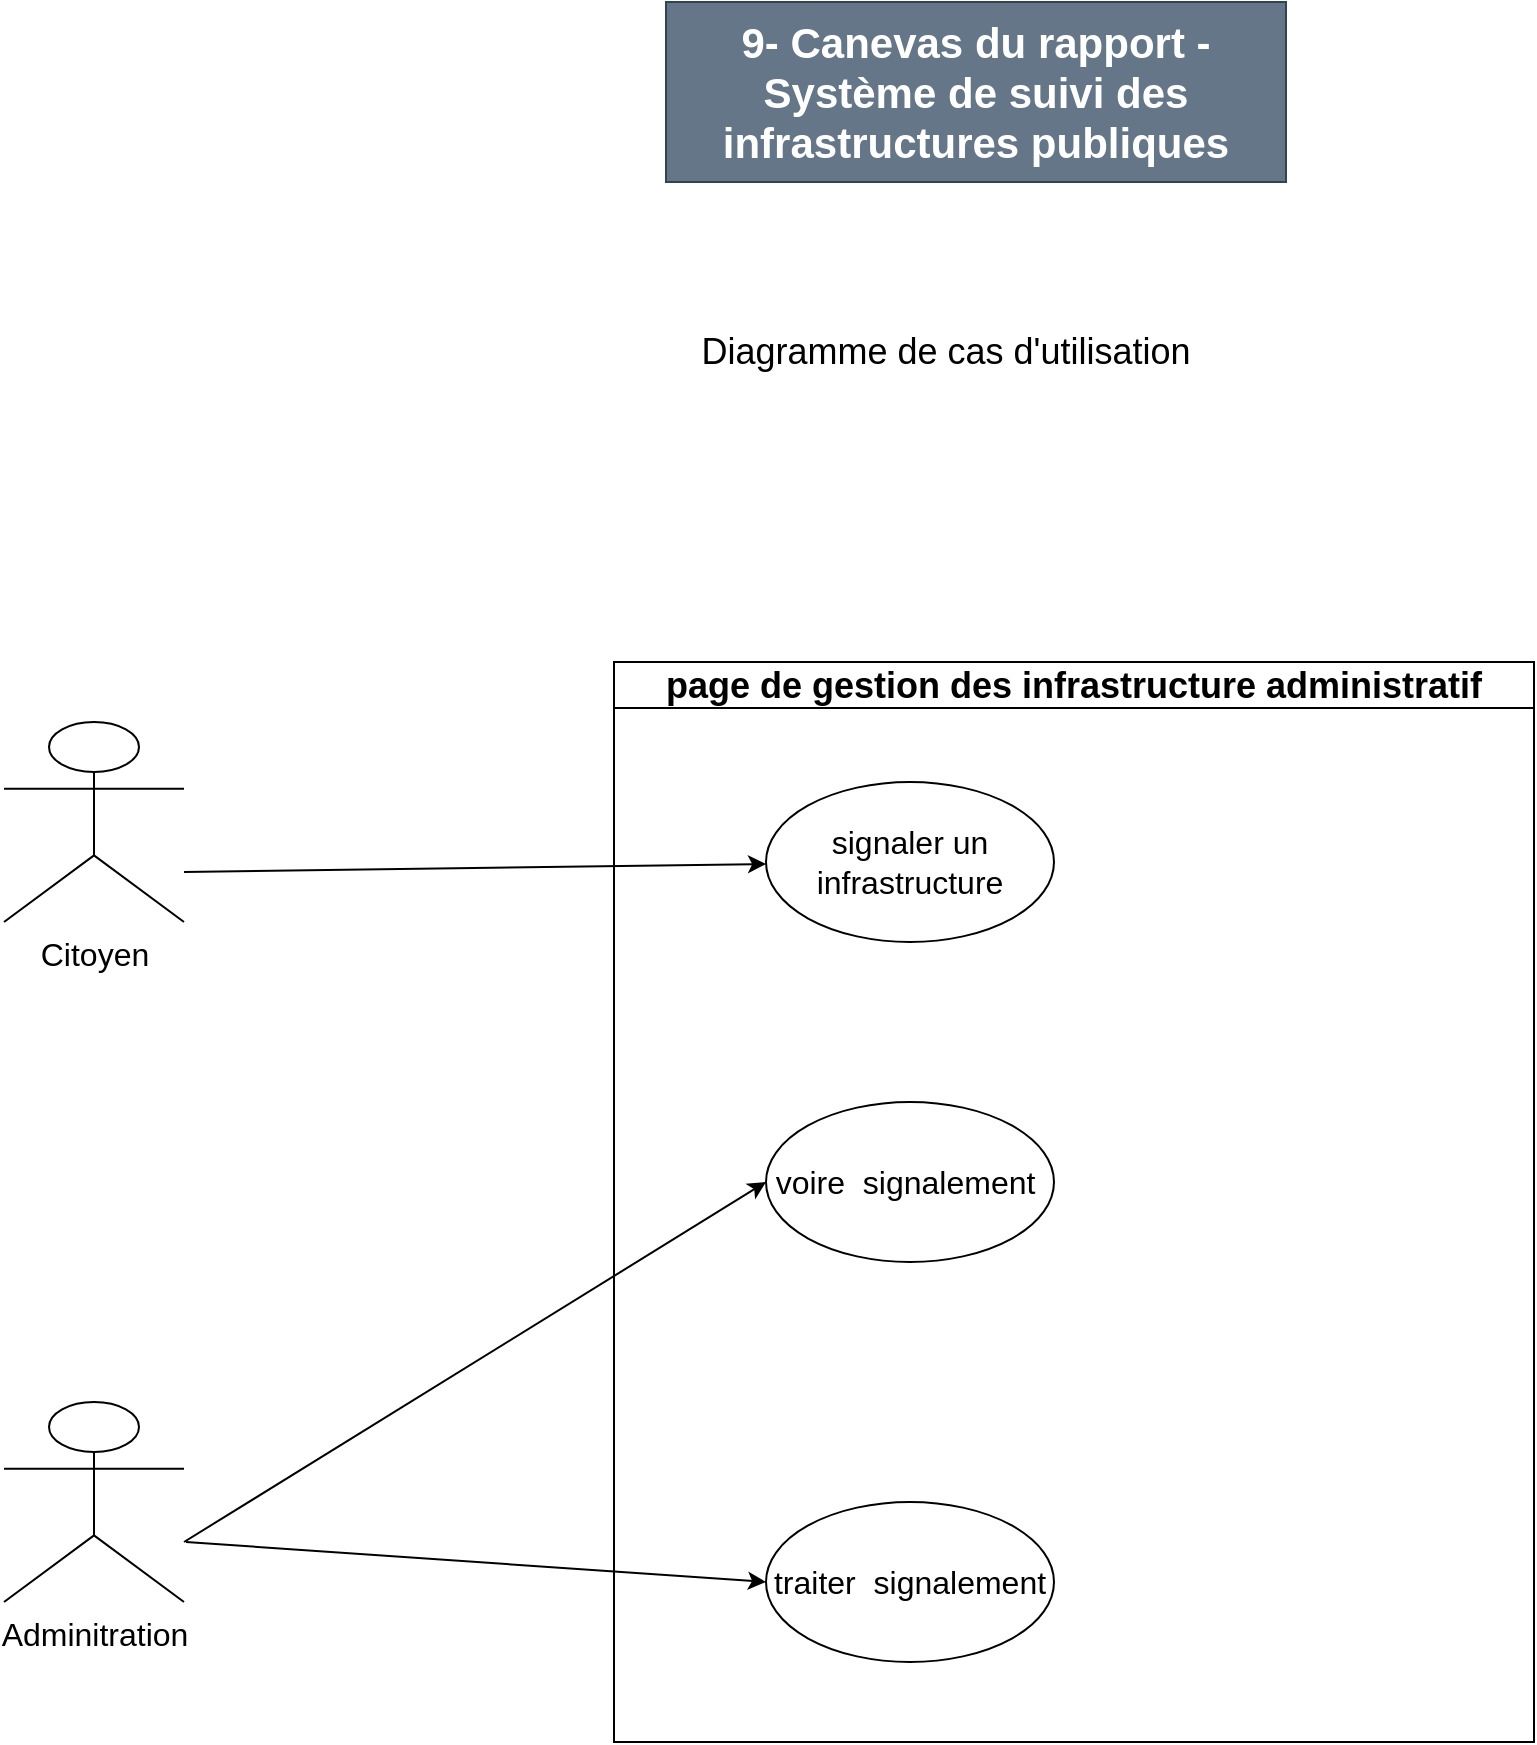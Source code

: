 <mxfile version="24.7.8">
  <diagram name="Page-1" id="-mZbdRDEz2WhvEpJLTff">
    <mxGraphModel dx="926" dy="1729" grid="1" gridSize="10" guides="1" tooltips="1" connect="1" arrows="1" fold="1" page="1" pageScale="1" pageWidth="827" pageHeight="1169" math="0" shadow="0">
      <root>
        <mxCell id="0" />
        <mxCell id="1" parent="0" />
        <mxCell id="FA6A5tUeGjfwHgSJ819P-8" value="&lt;font style=&quot;font-size: 21px;&quot;&gt;&lt;b&gt;9- Canevas du rapport - Système de suivi des infrastructures publiques&lt;/b&gt;&lt;/font&gt;" style="text;html=1;align=center;verticalAlign=middle;whiteSpace=wrap;rounded=0;fillColor=#647687;strokeColor=#314354;fontColor=#ffffff;" vertex="1" parent="1">
          <mxGeometry x="440" y="-220" width="310" height="90" as="geometry" />
        </mxCell>
        <mxCell id="FA6A5tUeGjfwHgSJ819P-10" value="&lt;font style=&quot;font-size: 18px;&quot;&gt;Diagramme de cas d&#39;utilisation&amp;nbsp;&lt;/font&gt;" style="text;html=1;align=center;verticalAlign=middle;whiteSpace=wrap;rounded=0;" vertex="1" parent="1">
          <mxGeometry x="450" y="-60" width="265" height="30" as="geometry" />
        </mxCell>
        <mxCell id="FA6A5tUeGjfwHgSJ819P-13" value="&lt;font style=&quot;font-size: 16px;&quot;&gt;Citoyen&lt;/font&gt;" style="shape=umlActor;verticalLabelPosition=bottom;verticalAlign=top;html=1;outlineConnect=0;" vertex="1" parent="1">
          <mxGeometry x="109" y="140" width="90" height="100" as="geometry" />
        </mxCell>
        <mxCell id="FA6A5tUeGjfwHgSJ819P-14" value="&lt;font style=&quot;font-size: 16px;&quot;&gt;Adminitration&lt;/font&gt;" style="shape=umlActor;verticalLabelPosition=bottom;verticalAlign=top;html=1;outlineConnect=0;" vertex="1" parent="1">
          <mxGeometry x="109" y="480" width="90" height="100" as="geometry" />
        </mxCell>
        <mxCell id="FA6A5tUeGjfwHgSJ819P-16" value="&lt;font style=&quot;font-size: 18px;&quot;&gt;page de gestion des infrastructure administratif&lt;/font&gt;" style="swimlane;whiteSpace=wrap;html=1;" vertex="1" parent="1">
          <mxGeometry x="414" y="110" width="460" height="540" as="geometry" />
        </mxCell>
        <mxCell id="FA6A5tUeGjfwHgSJ819P-19" value="&lt;span style=&quot;font-size: 16px;&quot;&gt;signaler un infrastructure&lt;/span&gt;" style="ellipse;whiteSpace=wrap;html=1;" vertex="1" parent="FA6A5tUeGjfwHgSJ819P-16">
          <mxGeometry x="76" y="60" width="144" height="80" as="geometry" />
        </mxCell>
        <mxCell id="FA6A5tUeGjfwHgSJ819P-20" value="&lt;font style=&quot;font-size: 16px;&quot;&gt;voire&amp;nbsp; signalement&amp;nbsp;&lt;/font&gt;" style="ellipse;whiteSpace=wrap;html=1;" vertex="1" parent="FA6A5tUeGjfwHgSJ819P-16">
          <mxGeometry x="76" y="220" width="144" height="80" as="geometry" />
        </mxCell>
        <mxCell id="FA6A5tUeGjfwHgSJ819P-25" value="&lt;font style=&quot;font-size: 16px;&quot;&gt;traiter&amp;nbsp; signalement&lt;/font&gt;" style="ellipse;whiteSpace=wrap;html=1;" vertex="1" parent="FA6A5tUeGjfwHgSJ819P-16">
          <mxGeometry x="76" y="420" width="144" height="80" as="geometry" />
        </mxCell>
        <mxCell id="FA6A5tUeGjfwHgSJ819P-23" value="" style="endArrow=classic;html=1;rounded=0;entryX=0;entryY=0.5;entryDx=0;entryDy=0;" edge="1" parent="1" target="FA6A5tUeGjfwHgSJ819P-25">
          <mxGeometry width="50" height="50" relative="1" as="geometry">
            <mxPoint x="200" y="550" as="sourcePoint" />
            <mxPoint x="249" y="530" as="targetPoint" />
          </mxGeometry>
        </mxCell>
        <mxCell id="FA6A5tUeGjfwHgSJ819P-24" value="" style="endArrow=classic;html=1;rounded=0;" edge="1" parent="1" target="FA6A5tUeGjfwHgSJ819P-19">
          <mxGeometry width="50" height="50" relative="1" as="geometry">
            <mxPoint x="199" y="215" as="sourcePoint" />
            <mxPoint x="491" y="325" as="targetPoint" />
          </mxGeometry>
        </mxCell>
        <mxCell id="FA6A5tUeGjfwHgSJ819P-26" value="" style="endArrow=classic;html=1;rounded=0;entryX=0;entryY=0.5;entryDx=0;entryDy=0;" edge="1" parent="1" target="FA6A5tUeGjfwHgSJ819P-20">
          <mxGeometry width="50" height="50" relative="1" as="geometry">
            <mxPoint x="199" y="550" as="sourcePoint" />
            <mxPoint x="489" y="480" as="targetPoint" />
          </mxGeometry>
        </mxCell>
      </root>
    </mxGraphModel>
  </diagram>
</mxfile>
